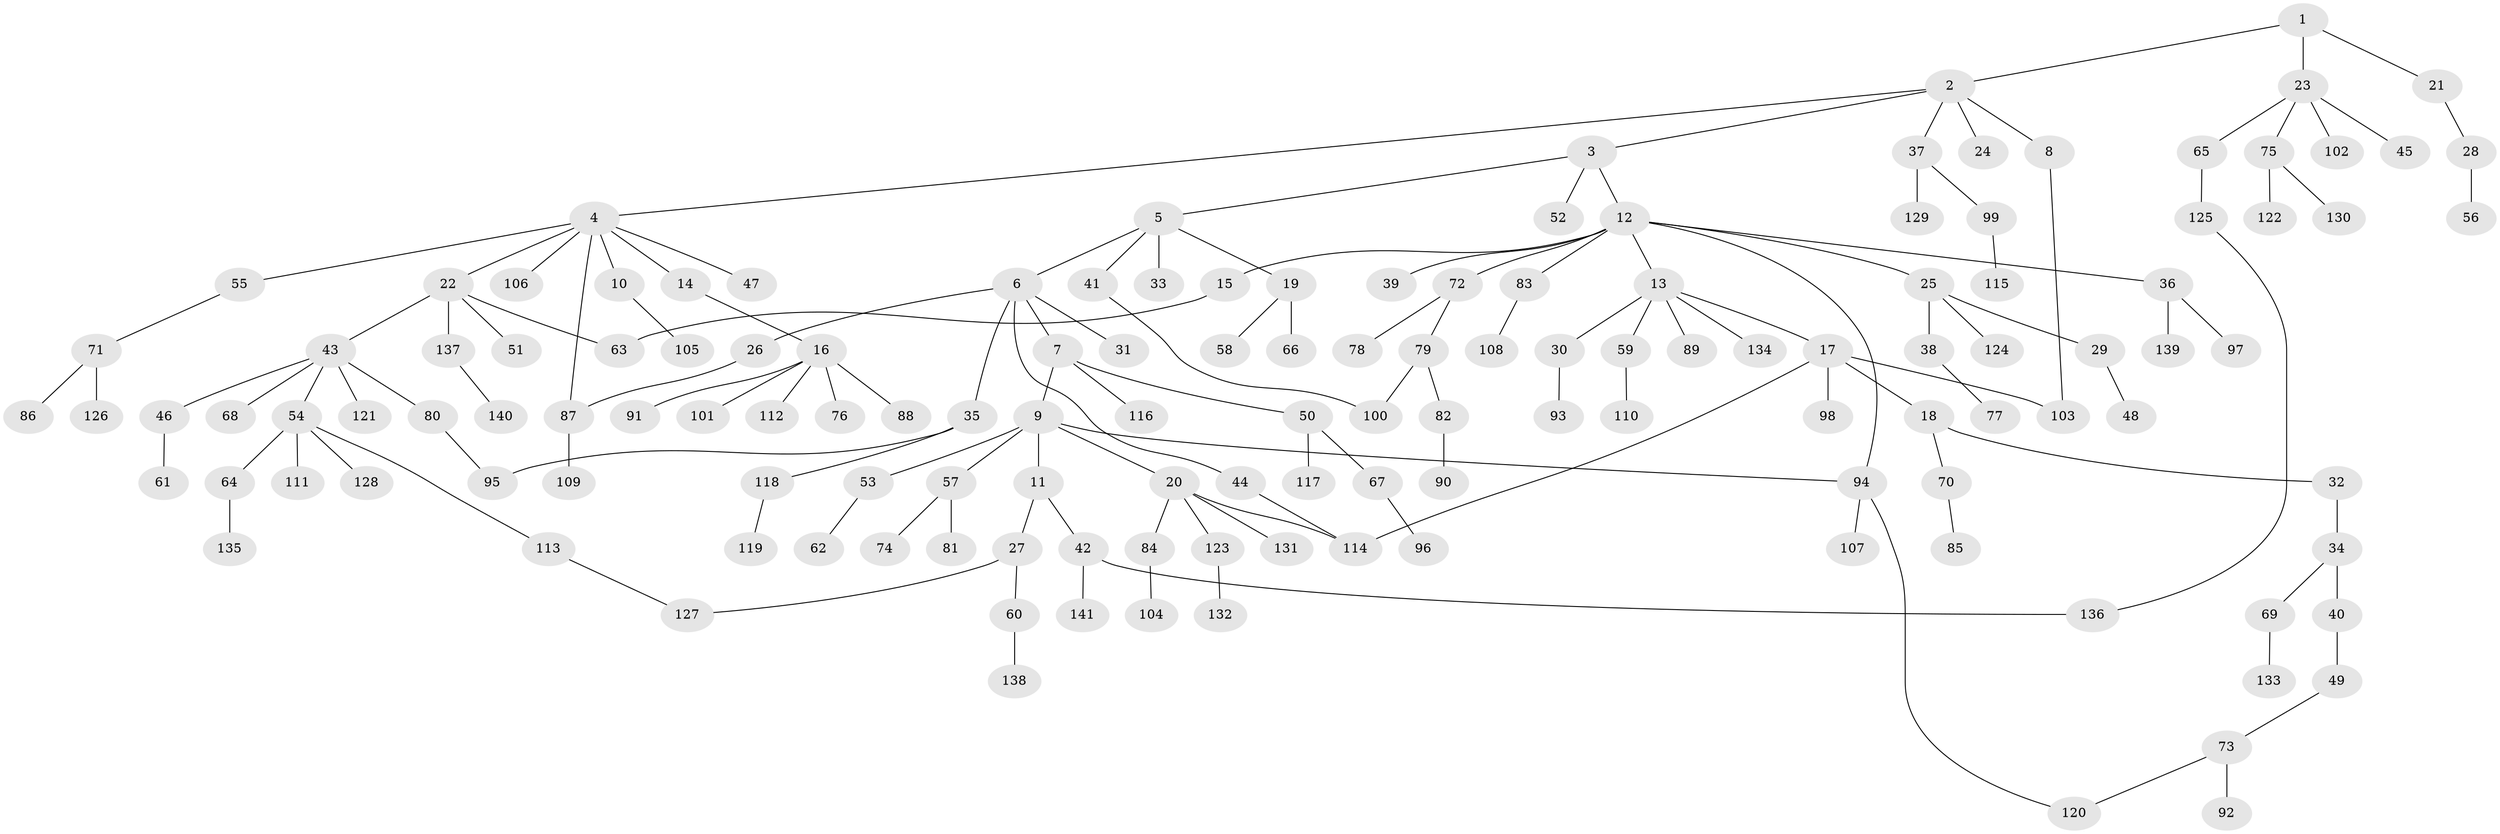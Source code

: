 // Generated by graph-tools (version 1.1) at 2025/25/03/09/25 03:25:27]
// undirected, 141 vertices, 151 edges
graph export_dot {
graph [start="1"]
  node [color=gray90,style=filled];
  1;
  2;
  3;
  4;
  5;
  6;
  7;
  8;
  9;
  10;
  11;
  12;
  13;
  14;
  15;
  16;
  17;
  18;
  19;
  20;
  21;
  22;
  23;
  24;
  25;
  26;
  27;
  28;
  29;
  30;
  31;
  32;
  33;
  34;
  35;
  36;
  37;
  38;
  39;
  40;
  41;
  42;
  43;
  44;
  45;
  46;
  47;
  48;
  49;
  50;
  51;
  52;
  53;
  54;
  55;
  56;
  57;
  58;
  59;
  60;
  61;
  62;
  63;
  64;
  65;
  66;
  67;
  68;
  69;
  70;
  71;
  72;
  73;
  74;
  75;
  76;
  77;
  78;
  79;
  80;
  81;
  82;
  83;
  84;
  85;
  86;
  87;
  88;
  89;
  90;
  91;
  92;
  93;
  94;
  95;
  96;
  97;
  98;
  99;
  100;
  101;
  102;
  103;
  104;
  105;
  106;
  107;
  108;
  109;
  110;
  111;
  112;
  113;
  114;
  115;
  116;
  117;
  118;
  119;
  120;
  121;
  122;
  123;
  124;
  125;
  126;
  127;
  128;
  129;
  130;
  131;
  132;
  133;
  134;
  135;
  136;
  137;
  138;
  139;
  140;
  141;
  1 -- 2;
  1 -- 21;
  1 -- 23;
  2 -- 3;
  2 -- 4;
  2 -- 8;
  2 -- 24;
  2 -- 37;
  3 -- 5;
  3 -- 12;
  3 -- 52;
  4 -- 10;
  4 -- 14;
  4 -- 22;
  4 -- 47;
  4 -- 55;
  4 -- 106;
  4 -- 87;
  5 -- 6;
  5 -- 19;
  5 -- 33;
  5 -- 41;
  6 -- 7;
  6 -- 26;
  6 -- 31;
  6 -- 35;
  6 -- 44;
  7 -- 9;
  7 -- 50;
  7 -- 116;
  8 -- 103;
  9 -- 11;
  9 -- 20;
  9 -- 53;
  9 -- 57;
  9 -- 94;
  10 -- 105;
  11 -- 27;
  11 -- 42;
  12 -- 13;
  12 -- 15;
  12 -- 25;
  12 -- 36;
  12 -- 39;
  12 -- 72;
  12 -- 83;
  12 -- 94;
  13 -- 17;
  13 -- 30;
  13 -- 59;
  13 -- 89;
  13 -- 134;
  14 -- 16;
  15 -- 63;
  16 -- 76;
  16 -- 88;
  16 -- 91;
  16 -- 101;
  16 -- 112;
  17 -- 18;
  17 -- 98;
  17 -- 103;
  17 -- 114;
  18 -- 32;
  18 -- 70;
  19 -- 58;
  19 -- 66;
  20 -- 84;
  20 -- 123;
  20 -- 131;
  20 -- 114;
  21 -- 28;
  22 -- 43;
  22 -- 51;
  22 -- 137;
  22 -- 63;
  23 -- 45;
  23 -- 65;
  23 -- 75;
  23 -- 102;
  25 -- 29;
  25 -- 38;
  25 -- 124;
  26 -- 87;
  27 -- 60;
  27 -- 127;
  28 -- 56;
  29 -- 48;
  30 -- 93;
  32 -- 34;
  34 -- 40;
  34 -- 69;
  35 -- 95;
  35 -- 118;
  36 -- 97;
  36 -- 139;
  37 -- 99;
  37 -- 129;
  38 -- 77;
  40 -- 49;
  41 -- 100;
  42 -- 141;
  42 -- 136;
  43 -- 46;
  43 -- 54;
  43 -- 68;
  43 -- 80;
  43 -- 121;
  44 -- 114;
  46 -- 61;
  49 -- 73;
  50 -- 67;
  50 -- 117;
  53 -- 62;
  54 -- 64;
  54 -- 111;
  54 -- 113;
  54 -- 128;
  55 -- 71;
  57 -- 74;
  57 -- 81;
  59 -- 110;
  60 -- 138;
  64 -- 135;
  65 -- 125;
  67 -- 96;
  69 -- 133;
  70 -- 85;
  71 -- 86;
  71 -- 126;
  72 -- 78;
  72 -- 79;
  73 -- 92;
  73 -- 120;
  75 -- 122;
  75 -- 130;
  79 -- 82;
  79 -- 100;
  80 -- 95;
  82 -- 90;
  83 -- 108;
  84 -- 104;
  87 -- 109;
  94 -- 107;
  94 -- 120;
  99 -- 115;
  113 -- 127;
  118 -- 119;
  123 -- 132;
  125 -- 136;
  137 -- 140;
}
